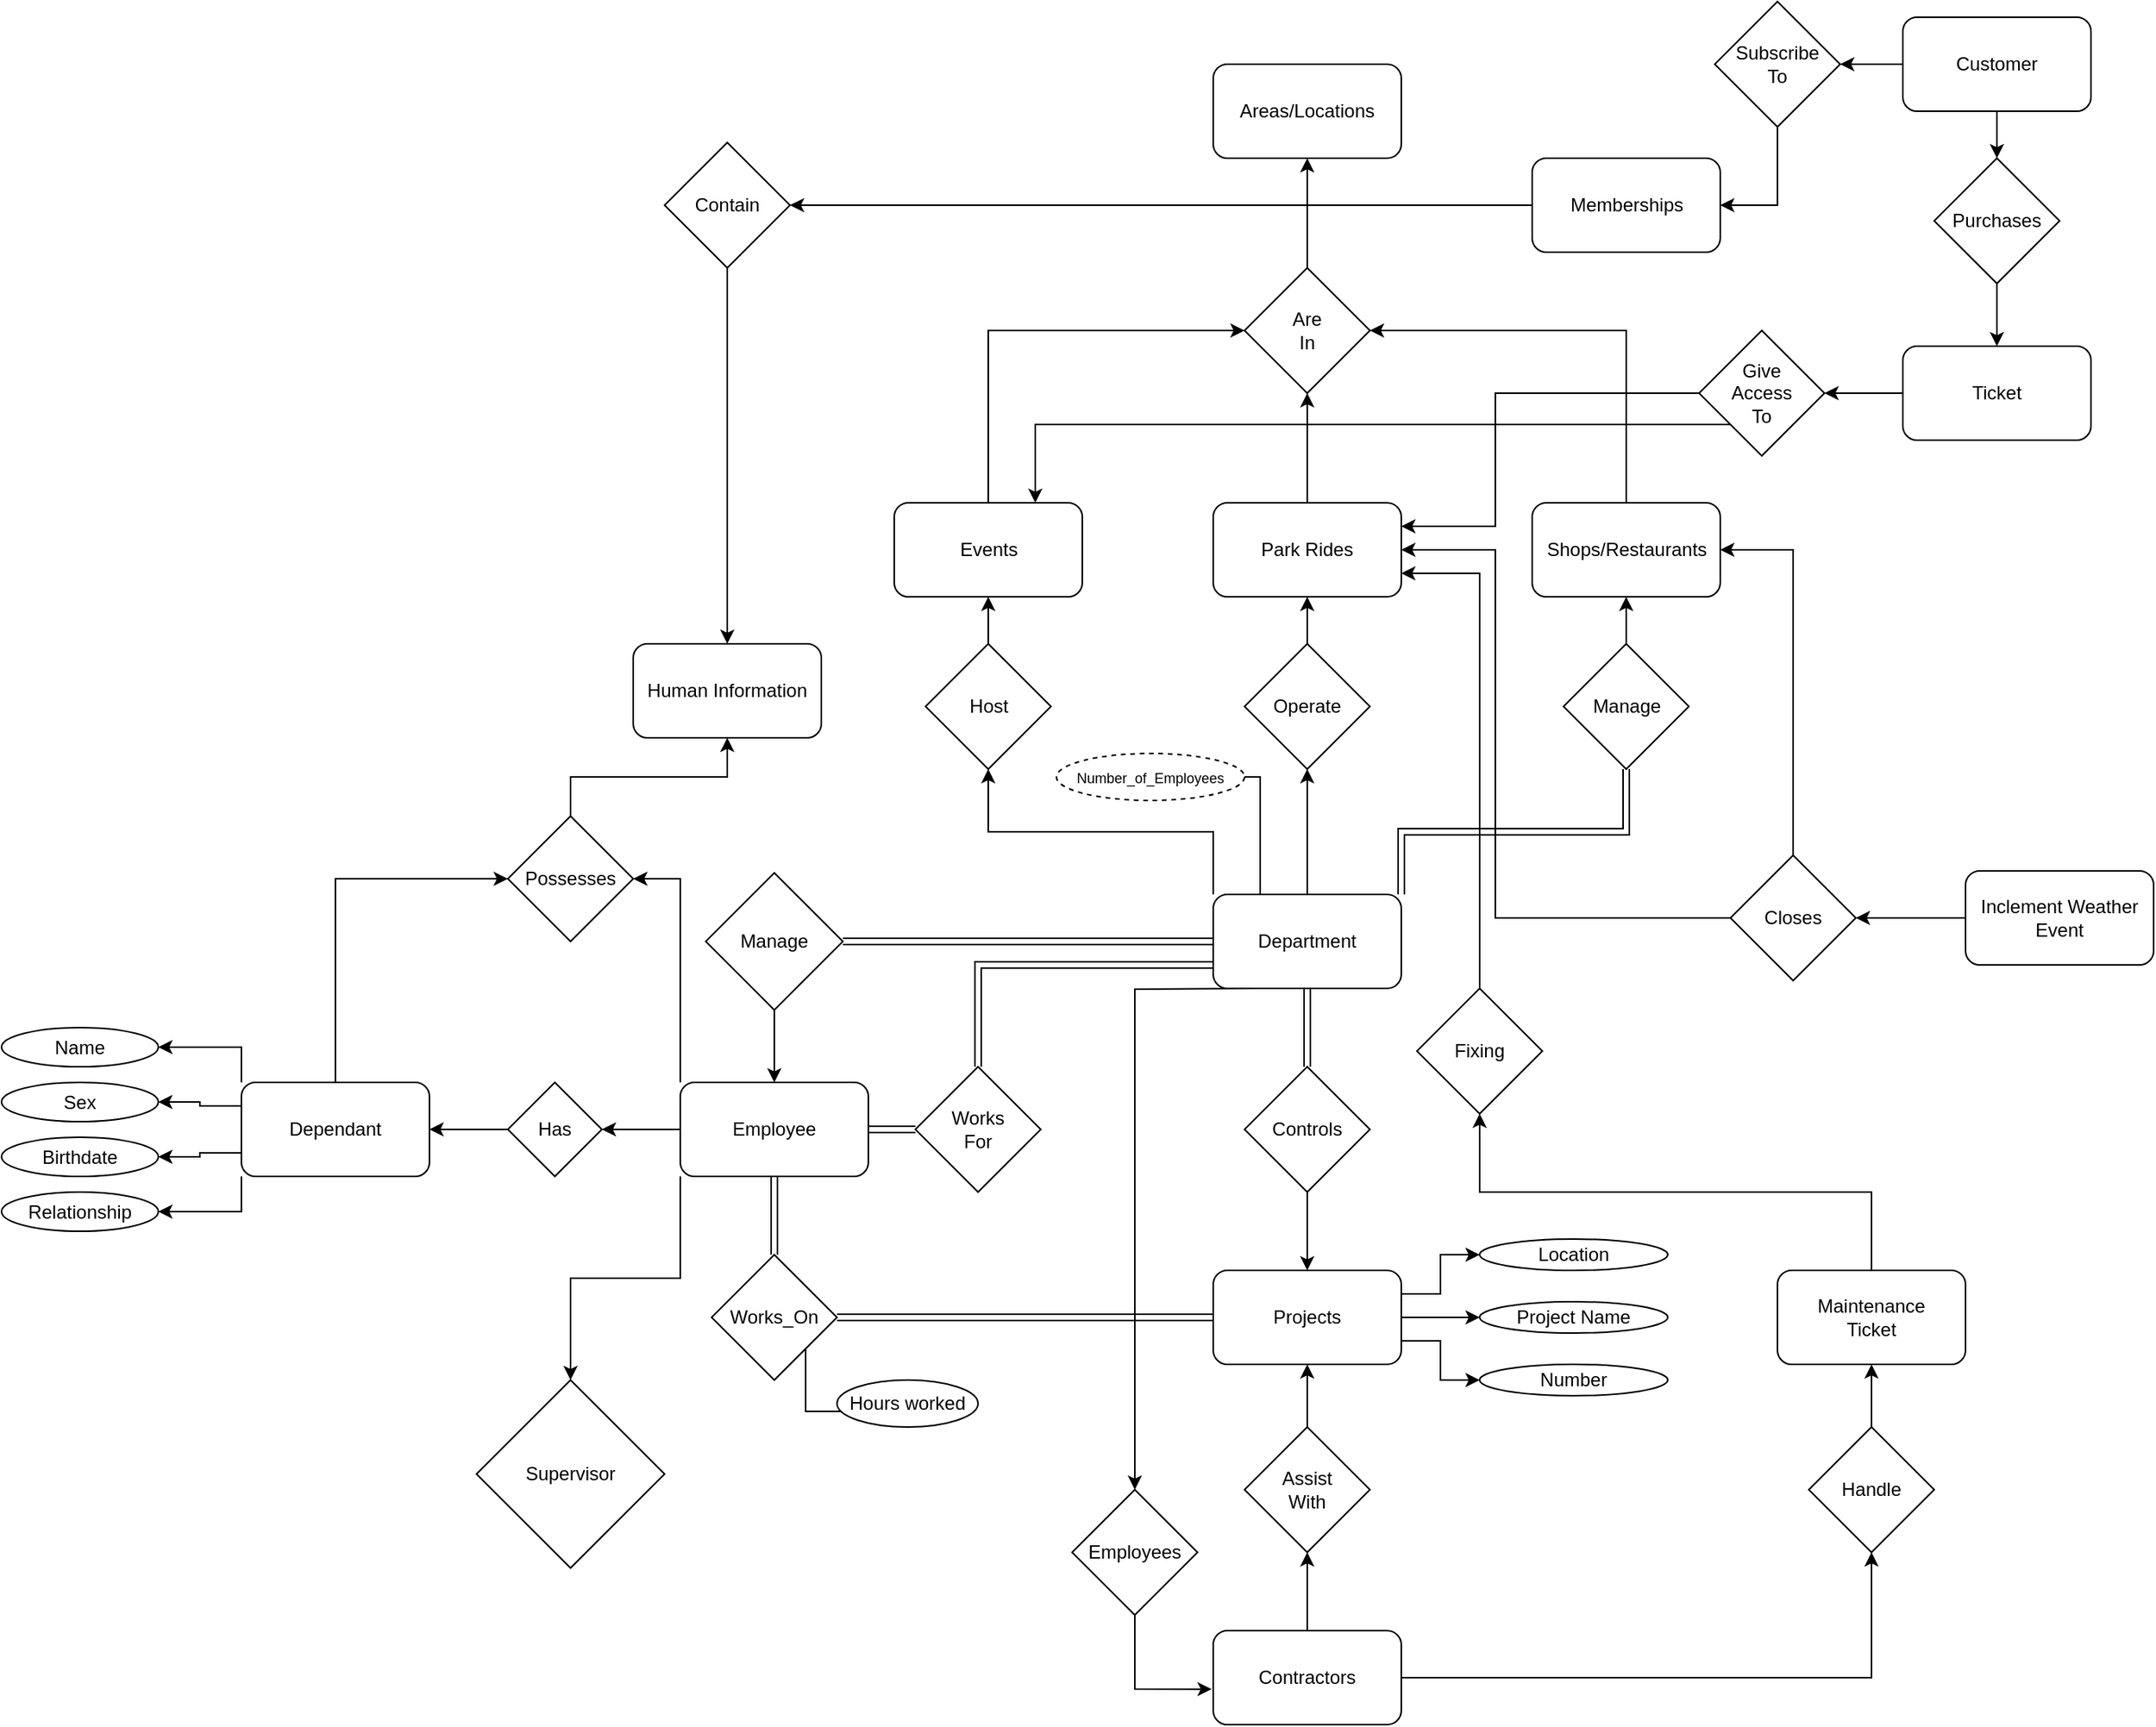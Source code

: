 <mxfile version="24.7.12">
  <diagram id="C5RBs43oDa-KdzZeNtuy" name="Page-1">
    <mxGraphModel dx="1417" dy="964" grid="1" gridSize="10" guides="1" tooltips="1" connect="1" arrows="1" fold="1" page="1" pageScale="1" pageWidth="827" pageHeight="1169" math="0" shadow="0">
      <root>
        <mxCell id="WIyWlLk6GJQsqaUBKTNV-0" />
        <mxCell id="WIyWlLk6GJQsqaUBKTNV-1" parent="WIyWlLk6GJQsqaUBKTNV-0" />
        <mxCell id="NMODFqXOgeJpJjegGCSn-4" style="edgeStyle=orthogonalEdgeStyle;rounded=0;orthogonalLoop=1;jettySize=auto;html=1;exitX=0.5;exitY=1;exitDx=0;exitDy=0;entryX=0.5;entryY=0;entryDx=0;entryDy=0;" parent="WIyWlLk6GJQsqaUBKTNV-1" source="wBYS-osD6ACzsIH6Uvku-1" target="NMODFqXOgeJpJjegGCSn-1" edge="1">
          <mxGeometry relative="1" as="geometry" />
        </mxCell>
        <mxCell id="NMODFqXOgeJpJjegGCSn-7" style="edgeStyle=orthogonalEdgeStyle;rounded=0;orthogonalLoop=1;jettySize=auto;html=1;exitX=0;exitY=0.5;exitDx=0;exitDy=0;entryX=1;entryY=0.5;entryDx=0;entryDy=0;" parent="WIyWlLk6GJQsqaUBKTNV-1" source="wBYS-osD6ACzsIH6Uvku-1" target="NMODFqXOgeJpJjegGCSn-6" edge="1">
          <mxGeometry relative="1" as="geometry" />
        </mxCell>
        <mxCell id="wBYS-osD6ACzsIH6Uvku-1" value="Customer" style="rounded=1;whiteSpace=wrap;html=1;" parent="WIyWlLk6GJQsqaUBKTNV-1" vertex="1">
          <mxGeometry x="800" y="10" width="120" height="60" as="geometry" />
        </mxCell>
        <mxCell id="NMODFqXOgeJpJjegGCSn-10" style="edgeStyle=orthogonalEdgeStyle;rounded=0;orthogonalLoop=1;jettySize=auto;html=1;exitX=0;exitY=0.5;exitDx=0;exitDy=0;entryX=1;entryY=0.5;entryDx=0;entryDy=0;" parent="WIyWlLk6GJQsqaUBKTNV-1" source="wBYS-osD6ACzsIH6Uvku-3" target="NMODFqXOgeJpJjegGCSn-9" edge="1">
          <mxGeometry relative="1" as="geometry" />
        </mxCell>
        <mxCell id="wBYS-osD6ACzsIH6Uvku-3" value="Memberships" style="rounded=1;whiteSpace=wrap;html=1;" parent="WIyWlLk6GJQsqaUBKTNV-1" vertex="1">
          <mxGeometry x="563.5" y="100" width="120" height="60" as="geometry" />
        </mxCell>
        <mxCell id="C3ywJDClZjKHoC1kGAGo-2" style="edgeStyle=orthogonalEdgeStyle;rounded=0;orthogonalLoop=1;jettySize=auto;html=1;exitX=0;exitY=0.5;exitDx=0;exitDy=0;entryX=1;entryY=0.5;entryDx=0;entryDy=0;" parent="WIyWlLk6GJQsqaUBKTNV-1" source="wBYS-osD6ACzsIH6Uvku-4" target="C3ywJDClZjKHoC1kGAGo-0" edge="1">
          <mxGeometry relative="1" as="geometry" />
        </mxCell>
        <mxCell id="wBYS-osD6ACzsIH6Uvku-4" value="Ticket" style="rounded=1;whiteSpace=wrap;html=1;" parent="WIyWlLk6GJQsqaUBKTNV-1" vertex="1">
          <mxGeometry x="800" y="220" width="120" height="60" as="geometry" />
        </mxCell>
        <mxCell id="wBYS-osD6ACzsIH6Uvku-21" style="edgeStyle=orthogonalEdgeStyle;rounded=0;orthogonalLoop=1;jettySize=auto;html=1;exitX=0.5;exitY=1;exitDx=0;exitDy=0;entryX=0.5;entryY=0;entryDx=0;entryDy=0;shape=link;" parent="WIyWlLk6GJQsqaUBKTNV-1" source="wBYS-osD6ACzsIH6Uvku-5" target="wBYS-osD6ACzsIH6Uvku-19" edge="1">
          <mxGeometry relative="1" as="geometry" />
        </mxCell>
        <mxCell id="wBYS-osD6ACzsIH6Uvku-26" style="edgeStyle=orthogonalEdgeStyle;rounded=0;orthogonalLoop=1;jettySize=auto;html=1;exitX=0;exitY=0.5;exitDx=0;exitDy=0;entryX=1;entryY=0.5;entryDx=0;entryDy=0;" parent="WIyWlLk6GJQsqaUBKTNV-1" source="wBYS-osD6ACzsIH6Uvku-5" target="wBYS-osD6ACzsIH6Uvku-25" edge="1">
          <mxGeometry relative="1" as="geometry" />
        </mxCell>
        <mxCell id="wBYS-osD6ACzsIH6Uvku-30" style="edgeStyle=orthogonalEdgeStyle;rounded=0;orthogonalLoop=1;jettySize=auto;html=1;exitX=0;exitY=0;exitDx=0;exitDy=0;entryX=1;entryY=0.5;entryDx=0;entryDy=0;" parent="WIyWlLk6GJQsqaUBKTNV-1" source="wBYS-osD6ACzsIH6Uvku-5" target="wBYS-osD6ACzsIH6Uvku-28" edge="1">
          <mxGeometry relative="1" as="geometry" />
        </mxCell>
        <mxCell id="63Do-84ADvBUH2f1W_jY-21" style="edgeStyle=orthogonalEdgeStyle;rounded=0;orthogonalLoop=1;jettySize=auto;html=1;exitX=0;exitY=1;exitDx=0;exitDy=0;entryX=0.5;entryY=0;entryDx=0;entryDy=0;" edge="1" parent="WIyWlLk6GJQsqaUBKTNV-1" source="wBYS-osD6ACzsIH6Uvku-5" target="63Do-84ADvBUH2f1W_jY-20">
          <mxGeometry relative="1" as="geometry" />
        </mxCell>
        <mxCell id="63Do-84ADvBUH2f1W_jY-33" style="edgeStyle=orthogonalEdgeStyle;rounded=0;orthogonalLoop=1;jettySize=auto;html=1;exitX=1;exitY=0.5;exitDx=0;exitDy=0;entryX=0;entryY=0.5;entryDx=0;entryDy=0;shape=link;" edge="1" parent="WIyWlLk6GJQsqaUBKTNV-1" source="wBYS-osD6ACzsIH6Uvku-5" target="wBYS-osD6ACzsIH6Uvku-22">
          <mxGeometry relative="1" as="geometry" />
        </mxCell>
        <mxCell id="wBYS-osD6ACzsIH6Uvku-5" value="Employee" style="rounded=1;whiteSpace=wrap;html=1;" parent="WIyWlLk6GJQsqaUBKTNV-1" vertex="1">
          <mxGeometry x="20" y="690" width="120" height="60" as="geometry" />
        </mxCell>
        <mxCell id="wBYS-osD6ACzsIH6Uvku-18" style="edgeStyle=orthogonalEdgeStyle;rounded=0;orthogonalLoop=1;jettySize=auto;html=1;exitX=0.5;exitY=1;exitDx=0;exitDy=0;entryX=0.5;entryY=0;entryDx=0;entryDy=0;shape=link;" parent="WIyWlLk6GJQsqaUBKTNV-1" source="wBYS-osD6ACzsIH6Uvku-6" target="wBYS-osD6ACzsIH6Uvku-16" edge="1">
          <mxGeometry relative="1" as="geometry" />
        </mxCell>
        <mxCell id="wBYS-osD6ACzsIH6Uvku-39" style="edgeStyle=orthogonalEdgeStyle;rounded=0;orthogonalLoop=1;jettySize=auto;html=1;exitX=0;exitY=0;exitDx=0;exitDy=0;entryX=0.5;entryY=1;entryDx=0;entryDy=0;" parent="WIyWlLk6GJQsqaUBKTNV-1" source="wBYS-osD6ACzsIH6Uvku-6" target="wBYS-osD6ACzsIH6Uvku-32" edge="1">
          <mxGeometry relative="1" as="geometry" />
        </mxCell>
        <mxCell id="wBYS-osD6ACzsIH6Uvku-43" style="edgeStyle=orthogonalEdgeStyle;rounded=0;orthogonalLoop=1;jettySize=auto;html=1;exitX=0.5;exitY=0;exitDx=0;exitDy=0;entryX=0.5;entryY=1;entryDx=0;entryDy=0;" parent="WIyWlLk6GJQsqaUBKTNV-1" source="wBYS-osD6ACzsIH6Uvku-6" target="wBYS-osD6ACzsIH6Uvku-34" edge="1">
          <mxGeometry relative="1" as="geometry" />
        </mxCell>
        <mxCell id="wBYS-osD6ACzsIH6Uvku-44" style="edgeStyle=orthogonalEdgeStyle;rounded=0;orthogonalLoop=1;jettySize=auto;html=1;exitX=1;exitY=0;exitDx=0;exitDy=0;entryX=0.5;entryY=1;entryDx=0;entryDy=0;shape=link;" parent="WIyWlLk6GJQsqaUBKTNV-1" source="wBYS-osD6ACzsIH6Uvku-6" target="wBYS-osD6ACzsIH6Uvku-33" edge="1">
          <mxGeometry relative="1" as="geometry" />
        </mxCell>
        <mxCell id="dq5wWuQCAAc8Qc6W19hH-14" style="edgeStyle=orthogonalEdgeStyle;rounded=0;orthogonalLoop=1;jettySize=auto;html=1;exitX=0;exitY=1;exitDx=0;exitDy=0;entryX=0.5;entryY=0;entryDx=0;entryDy=0;" parent="WIyWlLk6GJQsqaUBKTNV-1" target="dq5wWuQCAAc8Qc6W19hH-13" edge="1">
          <mxGeometry relative="1" as="geometry">
            <mxPoint x="390" y="630" as="sourcePoint" />
          </mxGeometry>
        </mxCell>
        <mxCell id="63Do-84ADvBUH2f1W_jY-32" style="edgeStyle=orthogonalEdgeStyle;rounded=0;orthogonalLoop=1;jettySize=auto;html=1;exitX=0;exitY=0.5;exitDx=0;exitDy=0;entryX=1;entryY=0.5;entryDx=0;entryDy=0;shape=link;" edge="1" parent="WIyWlLk6GJQsqaUBKTNV-1" source="wBYS-osD6ACzsIH6Uvku-6" target="63Do-84ADvBUH2f1W_jY-30">
          <mxGeometry relative="1" as="geometry" />
        </mxCell>
        <mxCell id="wBYS-osD6ACzsIH6Uvku-6" value="Department" style="rounded=1;whiteSpace=wrap;html=1;" parent="WIyWlLk6GJQsqaUBKTNV-1" vertex="1">
          <mxGeometry x="360" y="570" width="120" height="60" as="geometry" />
        </mxCell>
        <mxCell id="wBYS-osD6ACzsIH6Uvku-7" value="Human Information" style="rounded=1;whiteSpace=wrap;html=1;" parent="WIyWlLk6GJQsqaUBKTNV-1" vertex="1">
          <mxGeometry x="-10" y="410" width="120" height="60" as="geometry" />
        </mxCell>
        <mxCell id="wBYS-osD6ACzsIH6Uvku-29" style="edgeStyle=orthogonalEdgeStyle;rounded=0;orthogonalLoop=1;jettySize=auto;html=1;exitX=0.5;exitY=0;exitDx=0;exitDy=0;entryX=0;entryY=0.5;entryDx=0;entryDy=0;" parent="WIyWlLk6GJQsqaUBKTNV-1" source="wBYS-osD6ACzsIH6Uvku-8" target="wBYS-osD6ACzsIH6Uvku-28" edge="1">
          <mxGeometry relative="1" as="geometry" />
        </mxCell>
        <mxCell id="63Do-84ADvBUH2f1W_jY-26" style="edgeStyle=orthogonalEdgeStyle;rounded=0;orthogonalLoop=1;jettySize=auto;html=1;exitX=0;exitY=0;exitDx=0;exitDy=0;entryX=1;entryY=0.5;entryDx=0;entryDy=0;" edge="1" parent="WIyWlLk6GJQsqaUBKTNV-1" source="wBYS-osD6ACzsIH6Uvku-8" target="63Do-84ADvBUH2f1W_jY-22">
          <mxGeometry relative="1" as="geometry" />
        </mxCell>
        <mxCell id="63Do-84ADvBUH2f1W_jY-27" style="edgeStyle=orthogonalEdgeStyle;rounded=0;orthogonalLoop=1;jettySize=auto;html=1;exitX=0;exitY=0.25;exitDx=0;exitDy=0;entryX=1;entryY=0.5;entryDx=0;entryDy=0;" edge="1" parent="WIyWlLk6GJQsqaUBKTNV-1" source="wBYS-osD6ACzsIH6Uvku-8" target="63Do-84ADvBUH2f1W_jY-23">
          <mxGeometry relative="1" as="geometry" />
        </mxCell>
        <mxCell id="63Do-84ADvBUH2f1W_jY-28" style="edgeStyle=orthogonalEdgeStyle;rounded=0;orthogonalLoop=1;jettySize=auto;html=1;exitX=0;exitY=0.75;exitDx=0;exitDy=0;entryX=1;entryY=0.5;entryDx=0;entryDy=0;" edge="1" parent="WIyWlLk6GJQsqaUBKTNV-1" source="wBYS-osD6ACzsIH6Uvku-8" target="63Do-84ADvBUH2f1W_jY-24">
          <mxGeometry relative="1" as="geometry" />
        </mxCell>
        <mxCell id="63Do-84ADvBUH2f1W_jY-29" style="edgeStyle=orthogonalEdgeStyle;rounded=0;orthogonalLoop=1;jettySize=auto;html=1;exitX=0;exitY=1;exitDx=0;exitDy=0;entryX=1;entryY=0.5;entryDx=0;entryDy=0;" edge="1" parent="WIyWlLk6GJQsqaUBKTNV-1" source="wBYS-osD6ACzsIH6Uvku-8" target="63Do-84ADvBUH2f1W_jY-25">
          <mxGeometry relative="1" as="geometry" />
        </mxCell>
        <mxCell id="wBYS-osD6ACzsIH6Uvku-8" value="Dependant" style="rounded=1;whiteSpace=wrap;html=1;" parent="WIyWlLk6GJQsqaUBKTNV-1" vertex="1">
          <mxGeometry x="-260" y="690" width="120" height="60" as="geometry" />
        </mxCell>
        <mxCell id="wBYS-osD6ACzsIH6Uvku-48" style="edgeStyle=orthogonalEdgeStyle;rounded=0;orthogonalLoop=1;jettySize=auto;html=1;exitX=0.5;exitY=0;exitDx=0;exitDy=0;entryX=0.5;entryY=1;entryDx=0;entryDy=0;" parent="WIyWlLk6GJQsqaUBKTNV-1" source="wBYS-osD6ACzsIH6Uvku-9" target="wBYS-osD6ACzsIH6Uvku-45" edge="1">
          <mxGeometry relative="1" as="geometry" />
        </mxCell>
        <mxCell id="wBYS-osD6ACzsIH6Uvku-9" value="Park Rides" style="rounded=1;whiteSpace=wrap;html=1;" parent="WIyWlLk6GJQsqaUBKTNV-1" vertex="1">
          <mxGeometry x="360" y="320" width="120" height="60" as="geometry" />
        </mxCell>
        <mxCell id="wBYS-osD6ACzsIH6Uvku-36" style="edgeStyle=orthogonalEdgeStyle;rounded=0;orthogonalLoop=1;jettySize=auto;html=1;exitX=0.5;exitY=0;exitDx=0;exitDy=0;entryX=0.5;entryY=1;entryDx=0;entryDy=0;" parent="WIyWlLk6GJQsqaUBKTNV-1" source="wBYS-osD6ACzsIH6Uvku-10" target="wBYS-osD6ACzsIH6Uvku-35" edge="1">
          <mxGeometry relative="1" as="geometry" />
        </mxCell>
        <mxCell id="dq5wWuQCAAc8Qc6W19hH-6" style="edgeStyle=orthogonalEdgeStyle;rounded=0;orthogonalLoop=1;jettySize=auto;html=1;exitX=1;exitY=0.5;exitDx=0;exitDy=0;entryX=0.5;entryY=1;entryDx=0;entryDy=0;" parent="WIyWlLk6GJQsqaUBKTNV-1" source="wBYS-osD6ACzsIH6Uvku-10" target="dq5wWuQCAAc8Qc6W19hH-5" edge="1">
          <mxGeometry relative="1" as="geometry" />
        </mxCell>
        <mxCell id="wBYS-osD6ACzsIH6Uvku-10" value="Contractors" style="rounded=1;whiteSpace=wrap;html=1;" parent="WIyWlLk6GJQsqaUBKTNV-1" vertex="1">
          <mxGeometry x="360" y="1040" width="120" height="60" as="geometry" />
        </mxCell>
        <mxCell id="63Do-84ADvBUH2f1W_jY-16" style="edgeStyle=orthogonalEdgeStyle;rounded=0;orthogonalLoop=1;jettySize=auto;html=1;exitX=1;exitY=0.25;exitDx=0;exitDy=0;entryX=0;entryY=0.5;entryDx=0;entryDy=0;" edge="1" parent="WIyWlLk6GJQsqaUBKTNV-1" source="wBYS-osD6ACzsIH6Uvku-11" target="63Do-84ADvBUH2f1W_jY-12">
          <mxGeometry relative="1" as="geometry" />
        </mxCell>
        <mxCell id="63Do-84ADvBUH2f1W_jY-17" style="edgeStyle=orthogonalEdgeStyle;rounded=0;orthogonalLoop=1;jettySize=auto;html=1;exitX=1;exitY=0.5;exitDx=0;exitDy=0;entryX=0;entryY=0.5;entryDx=0;entryDy=0;" edge="1" parent="WIyWlLk6GJQsqaUBKTNV-1" source="wBYS-osD6ACzsIH6Uvku-11" target="63Do-84ADvBUH2f1W_jY-13">
          <mxGeometry relative="1" as="geometry" />
        </mxCell>
        <mxCell id="63Do-84ADvBUH2f1W_jY-18" style="edgeStyle=orthogonalEdgeStyle;rounded=0;orthogonalLoop=1;jettySize=auto;html=1;exitX=1;exitY=0.75;exitDx=0;exitDy=0;entryX=0;entryY=0.5;entryDx=0;entryDy=0;" edge="1" parent="WIyWlLk6GJQsqaUBKTNV-1" source="wBYS-osD6ACzsIH6Uvku-11" target="63Do-84ADvBUH2f1W_jY-14">
          <mxGeometry relative="1" as="geometry" />
        </mxCell>
        <mxCell id="wBYS-osD6ACzsIH6Uvku-11" value="Projects" style="rounded=1;whiteSpace=wrap;html=1;" parent="WIyWlLk6GJQsqaUBKTNV-1" vertex="1">
          <mxGeometry x="360" y="810" width="120" height="60" as="geometry" />
        </mxCell>
        <mxCell id="wBYS-osD6ACzsIH6Uvku-47" style="edgeStyle=orthogonalEdgeStyle;rounded=0;orthogonalLoop=1;jettySize=auto;html=1;exitX=0.5;exitY=0;exitDx=0;exitDy=0;entryX=1;entryY=0.5;entryDx=0;entryDy=0;" parent="WIyWlLk6GJQsqaUBKTNV-1" source="wBYS-osD6ACzsIH6Uvku-12" target="wBYS-osD6ACzsIH6Uvku-45" edge="1">
          <mxGeometry relative="1" as="geometry" />
        </mxCell>
        <mxCell id="wBYS-osD6ACzsIH6Uvku-12" value="Shops/Restaurants" style="rounded=1;whiteSpace=wrap;html=1;" parent="WIyWlLk6GJQsqaUBKTNV-1" vertex="1">
          <mxGeometry x="563.5" y="320" width="120" height="60" as="geometry" />
        </mxCell>
        <mxCell id="wBYS-osD6ACzsIH6Uvku-46" style="edgeStyle=orthogonalEdgeStyle;rounded=0;orthogonalLoop=1;jettySize=auto;html=1;exitX=0.5;exitY=0;exitDx=0;exitDy=0;entryX=0;entryY=0.5;entryDx=0;entryDy=0;" parent="WIyWlLk6GJQsqaUBKTNV-1" source="wBYS-osD6ACzsIH6Uvku-13" target="wBYS-osD6ACzsIH6Uvku-45" edge="1">
          <mxGeometry relative="1" as="geometry" />
        </mxCell>
        <mxCell id="wBYS-osD6ACzsIH6Uvku-13" value="Events" style="rounded=1;whiteSpace=wrap;html=1;" parent="WIyWlLk6GJQsqaUBKTNV-1" vertex="1">
          <mxGeometry x="156.5" y="320" width="120" height="60" as="geometry" />
        </mxCell>
        <mxCell id="wBYS-osD6ACzsIH6Uvku-14" value="Areas/Locations" style="rounded=1;whiteSpace=wrap;html=1;" parent="WIyWlLk6GJQsqaUBKTNV-1" vertex="1">
          <mxGeometry x="360" y="40" width="120" height="60" as="geometry" />
        </mxCell>
        <mxCell id="wBYS-osD6ACzsIH6Uvku-17" style="edgeStyle=orthogonalEdgeStyle;rounded=0;orthogonalLoop=1;jettySize=auto;html=1;exitX=0.5;exitY=1;exitDx=0;exitDy=0;entryX=0.5;entryY=0;entryDx=0;entryDy=0;" parent="WIyWlLk6GJQsqaUBKTNV-1" source="wBYS-osD6ACzsIH6Uvku-16" target="wBYS-osD6ACzsIH6Uvku-11" edge="1">
          <mxGeometry relative="1" as="geometry" />
        </mxCell>
        <mxCell id="wBYS-osD6ACzsIH6Uvku-16" value="Controls" style="rhombus;whiteSpace=wrap;html=1;" parent="WIyWlLk6GJQsqaUBKTNV-1" vertex="1">
          <mxGeometry x="380" y="680" width="80" height="80" as="geometry" />
        </mxCell>
        <mxCell id="wBYS-osD6ACzsIH6Uvku-20" style="edgeStyle=orthogonalEdgeStyle;rounded=0;orthogonalLoop=1;jettySize=auto;html=1;exitX=1;exitY=0.5;exitDx=0;exitDy=0;entryX=0;entryY=0.5;entryDx=0;entryDy=0;shape=link;" parent="WIyWlLk6GJQsqaUBKTNV-1" source="wBYS-osD6ACzsIH6Uvku-19" target="wBYS-osD6ACzsIH6Uvku-11" edge="1">
          <mxGeometry relative="1" as="geometry" />
        </mxCell>
        <mxCell id="63Do-84ADvBUH2f1W_jY-37" style="edgeStyle=orthogonalEdgeStyle;rounded=0;orthogonalLoop=1;jettySize=auto;html=1;exitX=1;exitY=1;exitDx=0;exitDy=0;entryX=0;entryY=0.5;entryDx=0;entryDy=0;" edge="1" parent="WIyWlLk6GJQsqaUBKTNV-1" source="wBYS-osD6ACzsIH6Uvku-19" target="63Do-84ADvBUH2f1W_jY-35">
          <mxGeometry relative="1" as="geometry" />
        </mxCell>
        <mxCell id="wBYS-osD6ACzsIH6Uvku-19" value="Works_On" style="rhombus;whiteSpace=wrap;html=1;" parent="WIyWlLk6GJQsqaUBKTNV-1" vertex="1">
          <mxGeometry x="40" y="800" width="80" height="80" as="geometry" />
        </mxCell>
        <mxCell id="63Do-84ADvBUH2f1W_jY-34" style="edgeStyle=orthogonalEdgeStyle;rounded=0;orthogonalLoop=1;jettySize=auto;html=1;exitX=0.5;exitY=0;exitDx=0;exitDy=0;entryX=0;entryY=0.75;entryDx=0;entryDy=0;shape=link;" edge="1" parent="WIyWlLk6GJQsqaUBKTNV-1" source="wBYS-osD6ACzsIH6Uvku-22" target="wBYS-osD6ACzsIH6Uvku-6">
          <mxGeometry relative="1" as="geometry" />
        </mxCell>
        <mxCell id="wBYS-osD6ACzsIH6Uvku-22" value="Works&lt;div&gt;For&lt;/div&gt;" style="rhombus;whiteSpace=wrap;html=1;" parent="WIyWlLk6GJQsqaUBKTNV-1" vertex="1">
          <mxGeometry x="170" y="680" width="80" height="80" as="geometry" />
        </mxCell>
        <mxCell id="wBYS-osD6ACzsIH6Uvku-27" style="edgeStyle=orthogonalEdgeStyle;rounded=0;orthogonalLoop=1;jettySize=auto;html=1;exitX=0;exitY=0.5;exitDx=0;exitDy=0;entryX=1;entryY=0.5;entryDx=0;entryDy=0;" parent="WIyWlLk6GJQsqaUBKTNV-1" source="wBYS-osD6ACzsIH6Uvku-25" target="wBYS-osD6ACzsIH6Uvku-8" edge="1">
          <mxGeometry relative="1" as="geometry" />
        </mxCell>
        <mxCell id="wBYS-osD6ACzsIH6Uvku-25" value="Has" style="rhombus;whiteSpace=wrap;html=1;" parent="WIyWlLk6GJQsqaUBKTNV-1" vertex="1">
          <mxGeometry x="-90" y="690" width="60" height="60" as="geometry" />
        </mxCell>
        <mxCell id="wBYS-osD6ACzsIH6Uvku-31" style="edgeStyle=orthogonalEdgeStyle;rounded=0;orthogonalLoop=1;jettySize=auto;html=1;exitX=0.5;exitY=0;exitDx=0;exitDy=0;entryX=0.5;entryY=1;entryDx=0;entryDy=0;" parent="WIyWlLk6GJQsqaUBKTNV-1" source="wBYS-osD6ACzsIH6Uvku-28" target="wBYS-osD6ACzsIH6Uvku-7" edge="1">
          <mxGeometry relative="1" as="geometry" />
        </mxCell>
        <mxCell id="wBYS-osD6ACzsIH6Uvku-28" value="Possesses" style="rhombus;whiteSpace=wrap;html=1;" parent="WIyWlLk6GJQsqaUBKTNV-1" vertex="1">
          <mxGeometry x="-90" y="520" width="80" height="80" as="geometry" />
        </mxCell>
        <mxCell id="wBYS-osD6ACzsIH6Uvku-40" style="edgeStyle=orthogonalEdgeStyle;rounded=0;orthogonalLoop=1;jettySize=auto;html=1;exitX=0.5;exitY=0;exitDx=0;exitDy=0;entryX=0.5;entryY=1;entryDx=0;entryDy=0;" parent="WIyWlLk6GJQsqaUBKTNV-1" source="wBYS-osD6ACzsIH6Uvku-32" target="wBYS-osD6ACzsIH6Uvku-13" edge="1">
          <mxGeometry relative="1" as="geometry" />
        </mxCell>
        <mxCell id="wBYS-osD6ACzsIH6Uvku-32" value="Host" style="rhombus;whiteSpace=wrap;html=1;" parent="WIyWlLk6GJQsqaUBKTNV-1" vertex="1">
          <mxGeometry x="176.5" y="410" width="80" height="80" as="geometry" />
        </mxCell>
        <mxCell id="wBYS-osD6ACzsIH6Uvku-42" style="edgeStyle=orthogonalEdgeStyle;rounded=0;orthogonalLoop=1;jettySize=auto;html=1;exitX=0.5;exitY=0;exitDx=0;exitDy=0;entryX=0.5;entryY=1;entryDx=0;entryDy=0;" parent="WIyWlLk6GJQsqaUBKTNV-1" source="wBYS-osD6ACzsIH6Uvku-33" target="wBYS-osD6ACzsIH6Uvku-12" edge="1">
          <mxGeometry relative="1" as="geometry" />
        </mxCell>
        <mxCell id="wBYS-osD6ACzsIH6Uvku-33" value="Manage" style="rhombus;whiteSpace=wrap;html=1;" parent="WIyWlLk6GJQsqaUBKTNV-1" vertex="1">
          <mxGeometry x="583.5" y="410" width="80" height="80" as="geometry" />
        </mxCell>
        <mxCell id="wBYS-osD6ACzsIH6Uvku-41" style="edgeStyle=orthogonalEdgeStyle;rounded=0;orthogonalLoop=1;jettySize=auto;html=1;exitX=0.5;exitY=0;exitDx=0;exitDy=0;entryX=0.5;entryY=1;entryDx=0;entryDy=0;" parent="WIyWlLk6GJQsqaUBKTNV-1" source="wBYS-osD6ACzsIH6Uvku-34" target="wBYS-osD6ACzsIH6Uvku-9" edge="1">
          <mxGeometry relative="1" as="geometry" />
        </mxCell>
        <mxCell id="wBYS-osD6ACzsIH6Uvku-34" value="Operate" style="rhombus;whiteSpace=wrap;html=1;" parent="WIyWlLk6GJQsqaUBKTNV-1" vertex="1">
          <mxGeometry x="380" y="410" width="80" height="80" as="geometry" />
        </mxCell>
        <mxCell id="wBYS-osD6ACzsIH6Uvku-37" style="edgeStyle=orthogonalEdgeStyle;rounded=0;orthogonalLoop=1;jettySize=auto;html=1;exitX=0.5;exitY=0;exitDx=0;exitDy=0;entryX=0.5;entryY=1;entryDx=0;entryDy=0;" parent="WIyWlLk6GJQsqaUBKTNV-1" source="wBYS-osD6ACzsIH6Uvku-35" target="wBYS-osD6ACzsIH6Uvku-11" edge="1">
          <mxGeometry relative="1" as="geometry" />
        </mxCell>
        <mxCell id="wBYS-osD6ACzsIH6Uvku-35" value="Assist&lt;div&gt;With&lt;/div&gt;" style="rhombus;whiteSpace=wrap;html=1;" parent="WIyWlLk6GJQsqaUBKTNV-1" vertex="1">
          <mxGeometry x="380" y="910" width="80" height="80" as="geometry" />
        </mxCell>
        <mxCell id="wBYS-osD6ACzsIH6Uvku-49" style="edgeStyle=orthogonalEdgeStyle;rounded=0;orthogonalLoop=1;jettySize=auto;html=1;exitX=0.5;exitY=0;exitDx=0;exitDy=0;entryX=0.5;entryY=1;entryDx=0;entryDy=0;" parent="WIyWlLk6GJQsqaUBKTNV-1" source="wBYS-osD6ACzsIH6Uvku-45" target="wBYS-osD6ACzsIH6Uvku-14" edge="1">
          <mxGeometry relative="1" as="geometry" />
        </mxCell>
        <mxCell id="wBYS-osD6ACzsIH6Uvku-45" value="Are&lt;div&gt;In&lt;/div&gt;" style="rhombus;whiteSpace=wrap;html=1;" parent="WIyWlLk6GJQsqaUBKTNV-1" vertex="1">
          <mxGeometry x="380" y="170" width="80" height="80" as="geometry" />
        </mxCell>
        <mxCell id="NMODFqXOgeJpJjegGCSn-0" style="edgeStyle=orthogonalEdgeStyle;rounded=0;orthogonalLoop=1;jettySize=auto;html=1;exitX=0;exitY=1;exitDx=0;exitDy=0;entryX=0.75;entryY=0;entryDx=0;entryDy=0;" parent="WIyWlLk6GJQsqaUBKTNV-1" source="C3ywJDClZjKHoC1kGAGo-0" target="wBYS-osD6ACzsIH6Uvku-13" edge="1">
          <mxGeometry relative="1" as="geometry" />
        </mxCell>
        <mxCell id="dq5wWuQCAAc8Qc6W19hH-20" style="edgeStyle=orthogonalEdgeStyle;rounded=0;orthogonalLoop=1;jettySize=auto;html=1;exitX=0;exitY=0.5;exitDx=0;exitDy=0;entryX=1;entryY=0.25;entryDx=0;entryDy=0;" parent="WIyWlLk6GJQsqaUBKTNV-1" source="C3ywJDClZjKHoC1kGAGo-0" target="wBYS-osD6ACzsIH6Uvku-9" edge="1">
          <mxGeometry relative="1" as="geometry">
            <Array as="points">
              <mxPoint x="540" y="250" />
              <mxPoint x="540" y="335" />
            </Array>
          </mxGeometry>
        </mxCell>
        <mxCell id="C3ywJDClZjKHoC1kGAGo-0" value="Give&lt;div&gt;Access&lt;/div&gt;&lt;div&gt;To&lt;/div&gt;" style="rhombus;whiteSpace=wrap;html=1;" parent="WIyWlLk6GJQsqaUBKTNV-1" vertex="1">
          <mxGeometry x="670" y="210" width="80" height="80" as="geometry" />
        </mxCell>
        <mxCell id="NMODFqXOgeJpJjegGCSn-5" style="edgeStyle=orthogonalEdgeStyle;rounded=0;orthogonalLoop=1;jettySize=auto;html=1;exitX=0.5;exitY=1;exitDx=0;exitDy=0;entryX=0.5;entryY=0;entryDx=0;entryDy=0;" parent="WIyWlLk6GJQsqaUBKTNV-1" source="NMODFqXOgeJpJjegGCSn-1" target="wBYS-osD6ACzsIH6Uvku-4" edge="1">
          <mxGeometry relative="1" as="geometry" />
        </mxCell>
        <mxCell id="NMODFqXOgeJpJjegGCSn-1" value="Purchases" style="rhombus;whiteSpace=wrap;html=1;" parent="WIyWlLk6GJQsqaUBKTNV-1" vertex="1">
          <mxGeometry x="820" y="100" width="80" height="80" as="geometry" />
        </mxCell>
        <mxCell id="NMODFqXOgeJpJjegGCSn-8" style="edgeStyle=orthogonalEdgeStyle;rounded=0;orthogonalLoop=1;jettySize=auto;html=1;exitX=0.5;exitY=1;exitDx=0;exitDy=0;entryX=1;entryY=0.5;entryDx=0;entryDy=0;" parent="WIyWlLk6GJQsqaUBKTNV-1" source="NMODFqXOgeJpJjegGCSn-6" target="wBYS-osD6ACzsIH6Uvku-3" edge="1">
          <mxGeometry relative="1" as="geometry" />
        </mxCell>
        <mxCell id="NMODFqXOgeJpJjegGCSn-6" value="Subscribe&lt;div&gt;To&lt;/div&gt;" style="rhombus;whiteSpace=wrap;html=1;" parent="WIyWlLk6GJQsqaUBKTNV-1" vertex="1">
          <mxGeometry x="680" width="80" height="80" as="geometry" />
        </mxCell>
        <mxCell id="NMODFqXOgeJpJjegGCSn-11" style="edgeStyle=orthogonalEdgeStyle;rounded=0;orthogonalLoop=1;jettySize=auto;html=1;exitX=0.5;exitY=1;exitDx=0;exitDy=0;entryX=0.5;entryY=0;entryDx=0;entryDy=0;" parent="WIyWlLk6GJQsqaUBKTNV-1" source="NMODFqXOgeJpJjegGCSn-9" target="wBYS-osD6ACzsIH6Uvku-7" edge="1">
          <mxGeometry relative="1" as="geometry" />
        </mxCell>
        <mxCell id="NMODFqXOgeJpJjegGCSn-9" value="Contain" style="rhombus;whiteSpace=wrap;html=1;" parent="WIyWlLk6GJQsqaUBKTNV-1" vertex="1">
          <mxGeometry x="10" y="90" width="80" height="80" as="geometry" />
        </mxCell>
        <mxCell id="dq5wWuQCAAc8Qc6W19hH-17" style="edgeStyle=orthogonalEdgeStyle;rounded=0;orthogonalLoop=1;jettySize=auto;html=1;exitX=0;exitY=0.5;exitDx=0;exitDy=0;entryX=1;entryY=0.5;entryDx=0;entryDy=0;" parent="WIyWlLk6GJQsqaUBKTNV-1" source="dq5wWuQCAAc8Qc6W19hH-3" target="dq5wWuQCAAc8Qc6W19hH-16" edge="1">
          <mxGeometry relative="1" as="geometry" />
        </mxCell>
        <mxCell id="dq5wWuQCAAc8Qc6W19hH-3" value="Inclement Weather Event" style="rounded=1;whiteSpace=wrap;html=1;" parent="WIyWlLk6GJQsqaUBKTNV-1" vertex="1">
          <mxGeometry x="840" y="555" width="120" height="60" as="geometry" />
        </mxCell>
        <mxCell id="dq5wWuQCAAc8Qc6W19hH-11" style="edgeStyle=orthogonalEdgeStyle;rounded=0;orthogonalLoop=1;jettySize=auto;html=1;exitX=0.5;exitY=0;exitDx=0;exitDy=0;entryX=0.5;entryY=1;entryDx=0;entryDy=0;" parent="WIyWlLk6GJQsqaUBKTNV-1" source="dq5wWuQCAAc8Qc6W19hH-4" target="dq5wWuQCAAc8Qc6W19hH-10" edge="1">
          <mxGeometry relative="1" as="geometry" />
        </mxCell>
        <mxCell id="dq5wWuQCAAc8Qc6W19hH-4" value="Maintenance&lt;div&gt;Ticket&lt;/div&gt;" style="rounded=1;whiteSpace=wrap;html=1;" parent="WIyWlLk6GJQsqaUBKTNV-1" vertex="1">
          <mxGeometry x="720" y="810" width="120" height="60" as="geometry" />
        </mxCell>
        <mxCell id="dq5wWuQCAAc8Qc6W19hH-7" style="edgeStyle=orthogonalEdgeStyle;rounded=0;orthogonalLoop=1;jettySize=auto;html=1;exitX=0.5;exitY=0;exitDx=0;exitDy=0;entryX=0.5;entryY=1;entryDx=0;entryDy=0;" parent="WIyWlLk6GJQsqaUBKTNV-1" source="dq5wWuQCAAc8Qc6W19hH-5" target="dq5wWuQCAAc8Qc6W19hH-4" edge="1">
          <mxGeometry relative="1" as="geometry" />
        </mxCell>
        <mxCell id="dq5wWuQCAAc8Qc6W19hH-5" value="Handle" style="rhombus;whiteSpace=wrap;html=1;" parent="WIyWlLk6GJQsqaUBKTNV-1" vertex="1">
          <mxGeometry x="740" y="910" width="80" height="80" as="geometry" />
        </mxCell>
        <mxCell id="dq5wWuQCAAc8Qc6W19hH-12" style="edgeStyle=orthogonalEdgeStyle;rounded=0;orthogonalLoop=1;jettySize=auto;html=1;exitX=0.5;exitY=0;exitDx=0;exitDy=0;entryX=1;entryY=0.75;entryDx=0;entryDy=0;" parent="WIyWlLk6GJQsqaUBKTNV-1" source="dq5wWuQCAAc8Qc6W19hH-10" target="wBYS-osD6ACzsIH6Uvku-9" edge="1">
          <mxGeometry relative="1" as="geometry" />
        </mxCell>
        <mxCell id="dq5wWuQCAAc8Qc6W19hH-10" value="Fixing" style="rhombus;whiteSpace=wrap;html=1;" parent="WIyWlLk6GJQsqaUBKTNV-1" vertex="1">
          <mxGeometry x="490" y="630" width="80" height="80" as="geometry" />
        </mxCell>
        <mxCell id="63Do-84ADvBUH2f1W_jY-11" style="edgeStyle=orthogonalEdgeStyle;rounded=0;orthogonalLoop=1;jettySize=auto;html=1;exitX=0.5;exitY=1;exitDx=0;exitDy=0;entryX=-0.008;entryY=0.622;entryDx=0;entryDy=0;entryPerimeter=0;" edge="1" parent="WIyWlLk6GJQsqaUBKTNV-1" source="dq5wWuQCAAc8Qc6W19hH-13" target="wBYS-osD6ACzsIH6Uvku-10">
          <mxGeometry relative="1" as="geometry">
            <mxPoint x="310" y="1080" as="targetPoint" />
          </mxGeometry>
        </mxCell>
        <mxCell id="dq5wWuQCAAc8Qc6W19hH-13" value="Employees" style="rhombus;whiteSpace=wrap;html=1;" parent="WIyWlLk6GJQsqaUBKTNV-1" vertex="1">
          <mxGeometry x="270" y="950" width="80" height="80" as="geometry" />
        </mxCell>
        <mxCell id="dq5wWuQCAAc8Qc6W19hH-18" style="edgeStyle=orthogonalEdgeStyle;rounded=0;orthogonalLoop=1;jettySize=auto;html=1;exitX=0.5;exitY=0;exitDx=0;exitDy=0;entryX=1;entryY=0.5;entryDx=0;entryDy=0;" parent="WIyWlLk6GJQsqaUBKTNV-1" source="dq5wWuQCAAc8Qc6W19hH-16" target="wBYS-osD6ACzsIH6Uvku-12" edge="1">
          <mxGeometry relative="1" as="geometry" />
        </mxCell>
        <mxCell id="dq5wWuQCAAc8Qc6W19hH-21" style="edgeStyle=orthogonalEdgeStyle;rounded=0;orthogonalLoop=1;jettySize=auto;html=1;exitX=0;exitY=0.5;exitDx=0;exitDy=0;entryX=1;entryY=0.5;entryDx=0;entryDy=0;" parent="WIyWlLk6GJQsqaUBKTNV-1" source="dq5wWuQCAAc8Qc6W19hH-16" target="wBYS-osD6ACzsIH6Uvku-9" edge="1">
          <mxGeometry relative="1" as="geometry">
            <Array as="points">
              <mxPoint x="540" y="585" />
              <mxPoint x="540" y="350" />
            </Array>
          </mxGeometry>
        </mxCell>
        <mxCell id="dq5wWuQCAAc8Qc6W19hH-16" value="Closes" style="rhombus;whiteSpace=wrap;html=1;" parent="WIyWlLk6GJQsqaUBKTNV-1" vertex="1">
          <mxGeometry x="690" y="545" width="80" height="80" as="geometry" />
        </mxCell>
        <mxCell id="63Do-84ADvBUH2f1W_jY-3" value="&lt;font style=&quot;font-size: 9px;&quot;&gt;Number_of_Employees&lt;/font&gt;" style="ellipse;whiteSpace=wrap;html=1;dashed=1;" vertex="1" parent="WIyWlLk6GJQsqaUBKTNV-1">
          <mxGeometry x="260" y="480" width="120" height="30" as="geometry" />
        </mxCell>
        <mxCell id="63Do-84ADvBUH2f1W_jY-6" value="" style="endArrow=none;html=1;rounded=0;entryX=1;entryY=0.5;entryDx=0;entryDy=0;exitX=0.25;exitY=0;exitDx=0;exitDy=0;" edge="1" parent="WIyWlLk6GJQsqaUBKTNV-1" source="wBYS-osD6ACzsIH6Uvku-6" target="63Do-84ADvBUH2f1W_jY-3">
          <mxGeometry width="50" height="50" relative="1" as="geometry">
            <mxPoint x="450" y="550" as="sourcePoint" />
            <mxPoint x="500" y="500" as="targetPoint" />
            <Array as="points">
              <mxPoint x="390" y="495" />
            </Array>
          </mxGeometry>
        </mxCell>
        <mxCell id="63Do-84ADvBUH2f1W_jY-12" value="Location" style="ellipse;whiteSpace=wrap;html=1;" vertex="1" parent="WIyWlLk6GJQsqaUBKTNV-1">
          <mxGeometry x="530" y="790" width="120" height="20" as="geometry" />
        </mxCell>
        <mxCell id="63Do-84ADvBUH2f1W_jY-13" value="Project Name" style="ellipse;whiteSpace=wrap;html=1;" vertex="1" parent="WIyWlLk6GJQsqaUBKTNV-1">
          <mxGeometry x="530" y="830" width="120" height="20" as="geometry" />
        </mxCell>
        <mxCell id="63Do-84ADvBUH2f1W_jY-14" value="Number" style="ellipse;whiteSpace=wrap;html=1;" vertex="1" parent="WIyWlLk6GJQsqaUBKTNV-1">
          <mxGeometry x="530" y="870" width="120" height="20" as="geometry" />
        </mxCell>
        <mxCell id="63Do-84ADvBUH2f1W_jY-20" value="Supervisor" style="rhombus;whiteSpace=wrap;html=1;" vertex="1" parent="WIyWlLk6GJQsqaUBKTNV-1">
          <mxGeometry x="-110" y="880" width="120" height="120" as="geometry" />
        </mxCell>
        <mxCell id="63Do-84ADvBUH2f1W_jY-22" value="Name" style="ellipse;whiteSpace=wrap;html=1;" vertex="1" parent="WIyWlLk6GJQsqaUBKTNV-1">
          <mxGeometry x="-413" y="655" width="100" height="25" as="geometry" />
        </mxCell>
        <mxCell id="63Do-84ADvBUH2f1W_jY-23" value="Sex" style="ellipse;whiteSpace=wrap;html=1;" vertex="1" parent="WIyWlLk6GJQsqaUBKTNV-1">
          <mxGeometry x="-413" y="690" width="100" height="25" as="geometry" />
        </mxCell>
        <mxCell id="63Do-84ADvBUH2f1W_jY-24" value="Birthdate" style="ellipse;whiteSpace=wrap;html=1;" vertex="1" parent="WIyWlLk6GJQsqaUBKTNV-1">
          <mxGeometry x="-413" y="725" width="100" height="25" as="geometry" />
        </mxCell>
        <mxCell id="63Do-84ADvBUH2f1W_jY-25" value="Relationship" style="ellipse;whiteSpace=wrap;html=1;" vertex="1" parent="WIyWlLk6GJQsqaUBKTNV-1">
          <mxGeometry x="-413" y="760" width="100" height="25" as="geometry" />
        </mxCell>
        <mxCell id="63Do-84ADvBUH2f1W_jY-31" style="edgeStyle=orthogonalEdgeStyle;rounded=0;orthogonalLoop=1;jettySize=auto;html=1;exitX=0.5;exitY=1;exitDx=0;exitDy=0;entryX=0.5;entryY=0;entryDx=0;entryDy=0;" edge="1" parent="WIyWlLk6GJQsqaUBKTNV-1" source="63Do-84ADvBUH2f1W_jY-30" target="wBYS-osD6ACzsIH6Uvku-5">
          <mxGeometry relative="1" as="geometry" />
        </mxCell>
        <mxCell id="63Do-84ADvBUH2f1W_jY-30" value="Manage" style="rhombus;whiteSpace=wrap;html=1;" vertex="1" parent="WIyWlLk6GJQsqaUBKTNV-1">
          <mxGeometry x="36.25" y="556.25" width="87.5" height="87.5" as="geometry" />
        </mxCell>
        <mxCell id="63Do-84ADvBUH2f1W_jY-35" value="Hours worked" style="ellipse;whiteSpace=wrap;html=1;" vertex="1" parent="WIyWlLk6GJQsqaUBKTNV-1">
          <mxGeometry x="120" y="880" width="90" height="30" as="geometry" />
        </mxCell>
      </root>
    </mxGraphModel>
  </diagram>
</mxfile>
